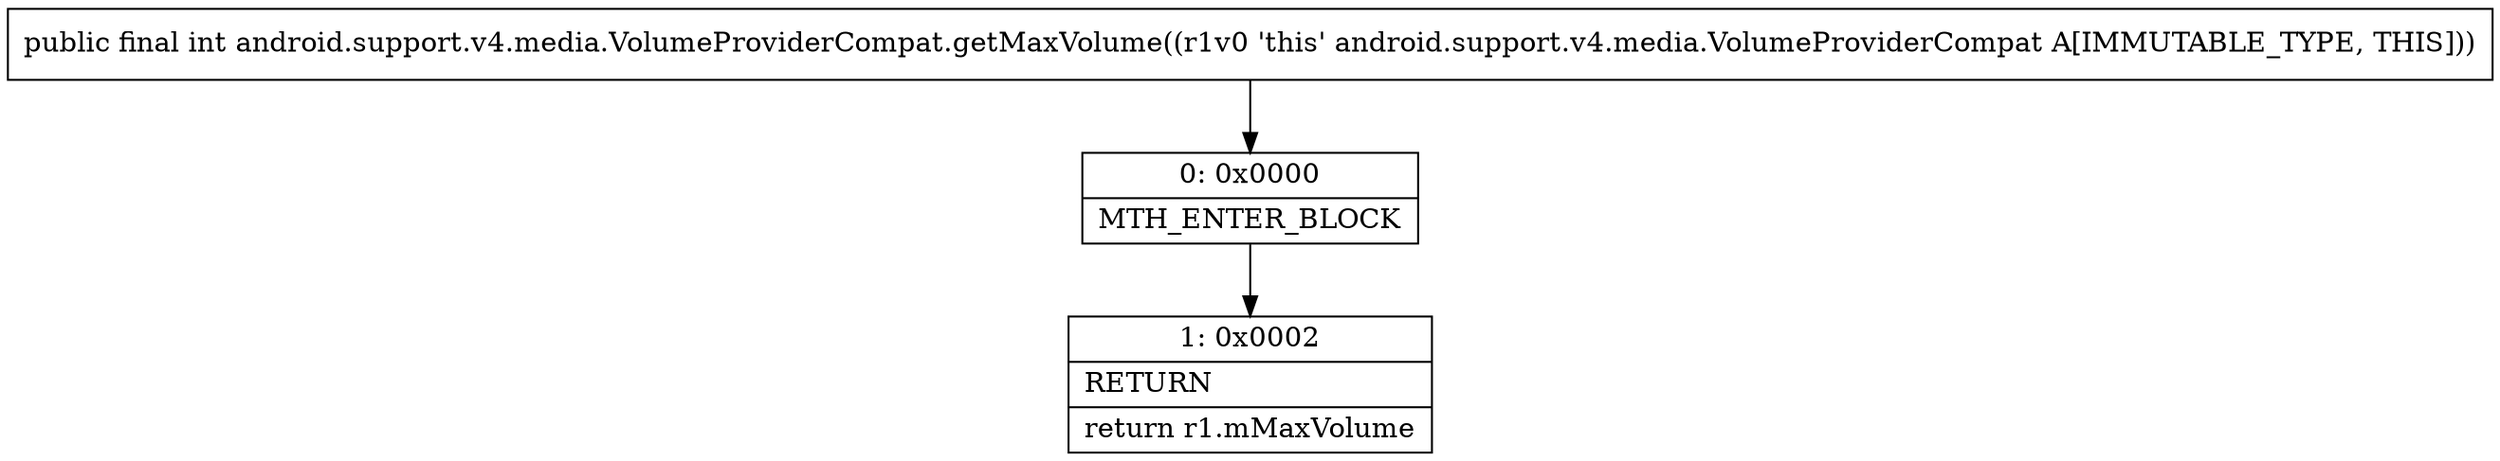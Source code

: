 digraph "CFG forandroid.support.v4.media.VolumeProviderCompat.getMaxVolume()I" {
Node_0 [shape=record,label="{0\:\ 0x0000|MTH_ENTER_BLOCK\l}"];
Node_1 [shape=record,label="{1\:\ 0x0002|RETURN\l|return r1.mMaxVolume\l}"];
MethodNode[shape=record,label="{public final int android.support.v4.media.VolumeProviderCompat.getMaxVolume((r1v0 'this' android.support.v4.media.VolumeProviderCompat A[IMMUTABLE_TYPE, THIS])) }"];
MethodNode -> Node_0;
Node_0 -> Node_1;
}

